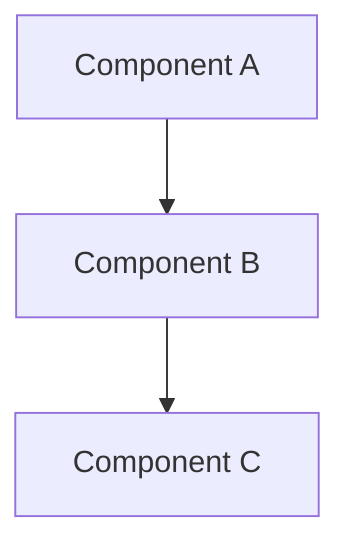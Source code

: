 graph TD
    A["Component A"] --> B["Component B"]
    B["Component B"] --> C["Component C"]
    class A validStyle
    class B validStyle
    class C validStyle